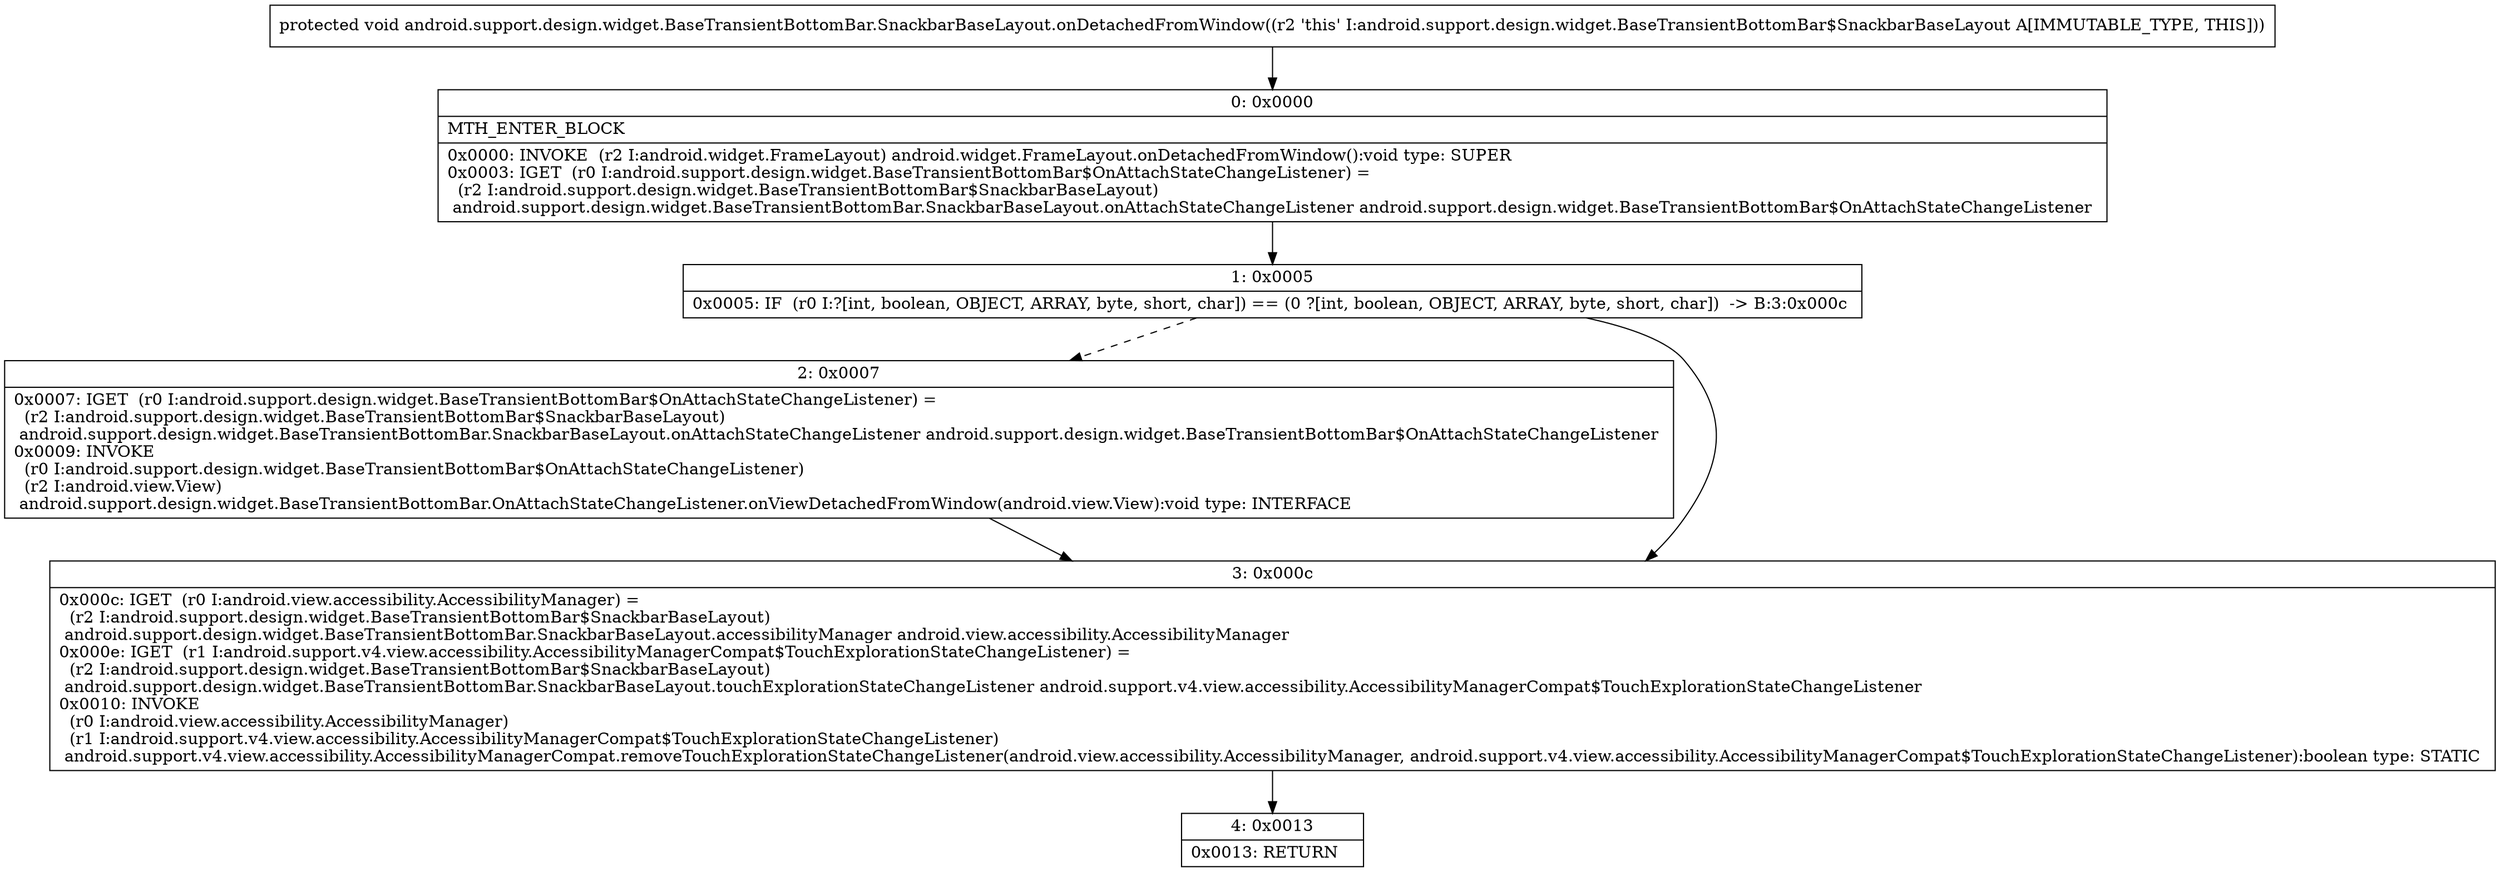 digraph "CFG forandroid.support.design.widget.BaseTransientBottomBar.SnackbarBaseLayout.onDetachedFromWindow()V" {
Node_0 [shape=record,label="{0\:\ 0x0000|MTH_ENTER_BLOCK\l|0x0000: INVOKE  (r2 I:android.widget.FrameLayout) android.widget.FrameLayout.onDetachedFromWindow():void type: SUPER \l0x0003: IGET  (r0 I:android.support.design.widget.BaseTransientBottomBar$OnAttachStateChangeListener) = \l  (r2 I:android.support.design.widget.BaseTransientBottomBar$SnackbarBaseLayout)\l android.support.design.widget.BaseTransientBottomBar.SnackbarBaseLayout.onAttachStateChangeListener android.support.design.widget.BaseTransientBottomBar$OnAttachStateChangeListener \l}"];
Node_1 [shape=record,label="{1\:\ 0x0005|0x0005: IF  (r0 I:?[int, boolean, OBJECT, ARRAY, byte, short, char]) == (0 ?[int, boolean, OBJECT, ARRAY, byte, short, char])  \-\> B:3:0x000c \l}"];
Node_2 [shape=record,label="{2\:\ 0x0007|0x0007: IGET  (r0 I:android.support.design.widget.BaseTransientBottomBar$OnAttachStateChangeListener) = \l  (r2 I:android.support.design.widget.BaseTransientBottomBar$SnackbarBaseLayout)\l android.support.design.widget.BaseTransientBottomBar.SnackbarBaseLayout.onAttachStateChangeListener android.support.design.widget.BaseTransientBottomBar$OnAttachStateChangeListener \l0x0009: INVOKE  \l  (r0 I:android.support.design.widget.BaseTransientBottomBar$OnAttachStateChangeListener)\l  (r2 I:android.view.View)\l android.support.design.widget.BaseTransientBottomBar.OnAttachStateChangeListener.onViewDetachedFromWindow(android.view.View):void type: INTERFACE \l}"];
Node_3 [shape=record,label="{3\:\ 0x000c|0x000c: IGET  (r0 I:android.view.accessibility.AccessibilityManager) = \l  (r2 I:android.support.design.widget.BaseTransientBottomBar$SnackbarBaseLayout)\l android.support.design.widget.BaseTransientBottomBar.SnackbarBaseLayout.accessibilityManager android.view.accessibility.AccessibilityManager \l0x000e: IGET  (r1 I:android.support.v4.view.accessibility.AccessibilityManagerCompat$TouchExplorationStateChangeListener) = \l  (r2 I:android.support.design.widget.BaseTransientBottomBar$SnackbarBaseLayout)\l android.support.design.widget.BaseTransientBottomBar.SnackbarBaseLayout.touchExplorationStateChangeListener android.support.v4.view.accessibility.AccessibilityManagerCompat$TouchExplorationStateChangeListener \l0x0010: INVOKE  \l  (r0 I:android.view.accessibility.AccessibilityManager)\l  (r1 I:android.support.v4.view.accessibility.AccessibilityManagerCompat$TouchExplorationStateChangeListener)\l android.support.v4.view.accessibility.AccessibilityManagerCompat.removeTouchExplorationStateChangeListener(android.view.accessibility.AccessibilityManager, android.support.v4.view.accessibility.AccessibilityManagerCompat$TouchExplorationStateChangeListener):boolean type: STATIC \l}"];
Node_4 [shape=record,label="{4\:\ 0x0013|0x0013: RETURN   \l}"];
MethodNode[shape=record,label="{protected void android.support.design.widget.BaseTransientBottomBar.SnackbarBaseLayout.onDetachedFromWindow((r2 'this' I:android.support.design.widget.BaseTransientBottomBar$SnackbarBaseLayout A[IMMUTABLE_TYPE, THIS])) }"];
MethodNode -> Node_0;
Node_0 -> Node_1;
Node_1 -> Node_2[style=dashed];
Node_1 -> Node_3;
Node_2 -> Node_3;
Node_3 -> Node_4;
}

